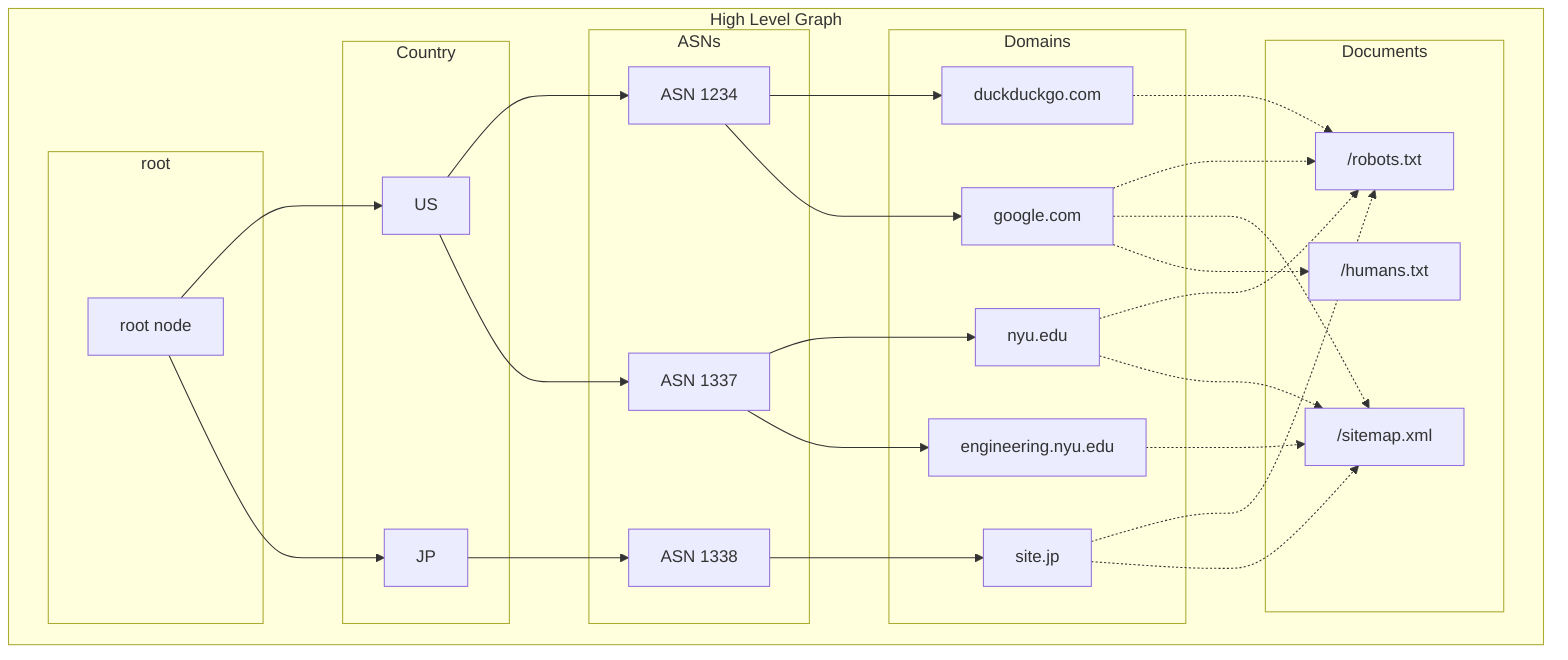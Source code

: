 graph TD
  subgraph hvg[High Level Graph]
  subgraph rootgroup [root]
  root[root node]
  end

  subgraph countrygroup [Country]
  root --> US & JP
  end

  subgraph asngroup [ASNs]
  asn1[ASN 1234]
  asn2[ASN 1337]
  asn3[ASN 1338]
  US --> asn1 & asn2
  JP --> asn3
  end

  subgraph domains [Domains]
  asn1 --> duckduckgo.com & google.com
  asn2 --> nyu.edu & engineering.nyu.edu
  asn3 --> site.jp
  end

  subgraph documents [Documents]
  duckduckgo.com & google.com & nyu.edu & site.jp -.-> /robots.txt
  google.com & nyu.edu & engineering.nyu.edu & site.jp -.-> /sitemap.xml
  google.com -.-> /humans.txt
  end
  end
